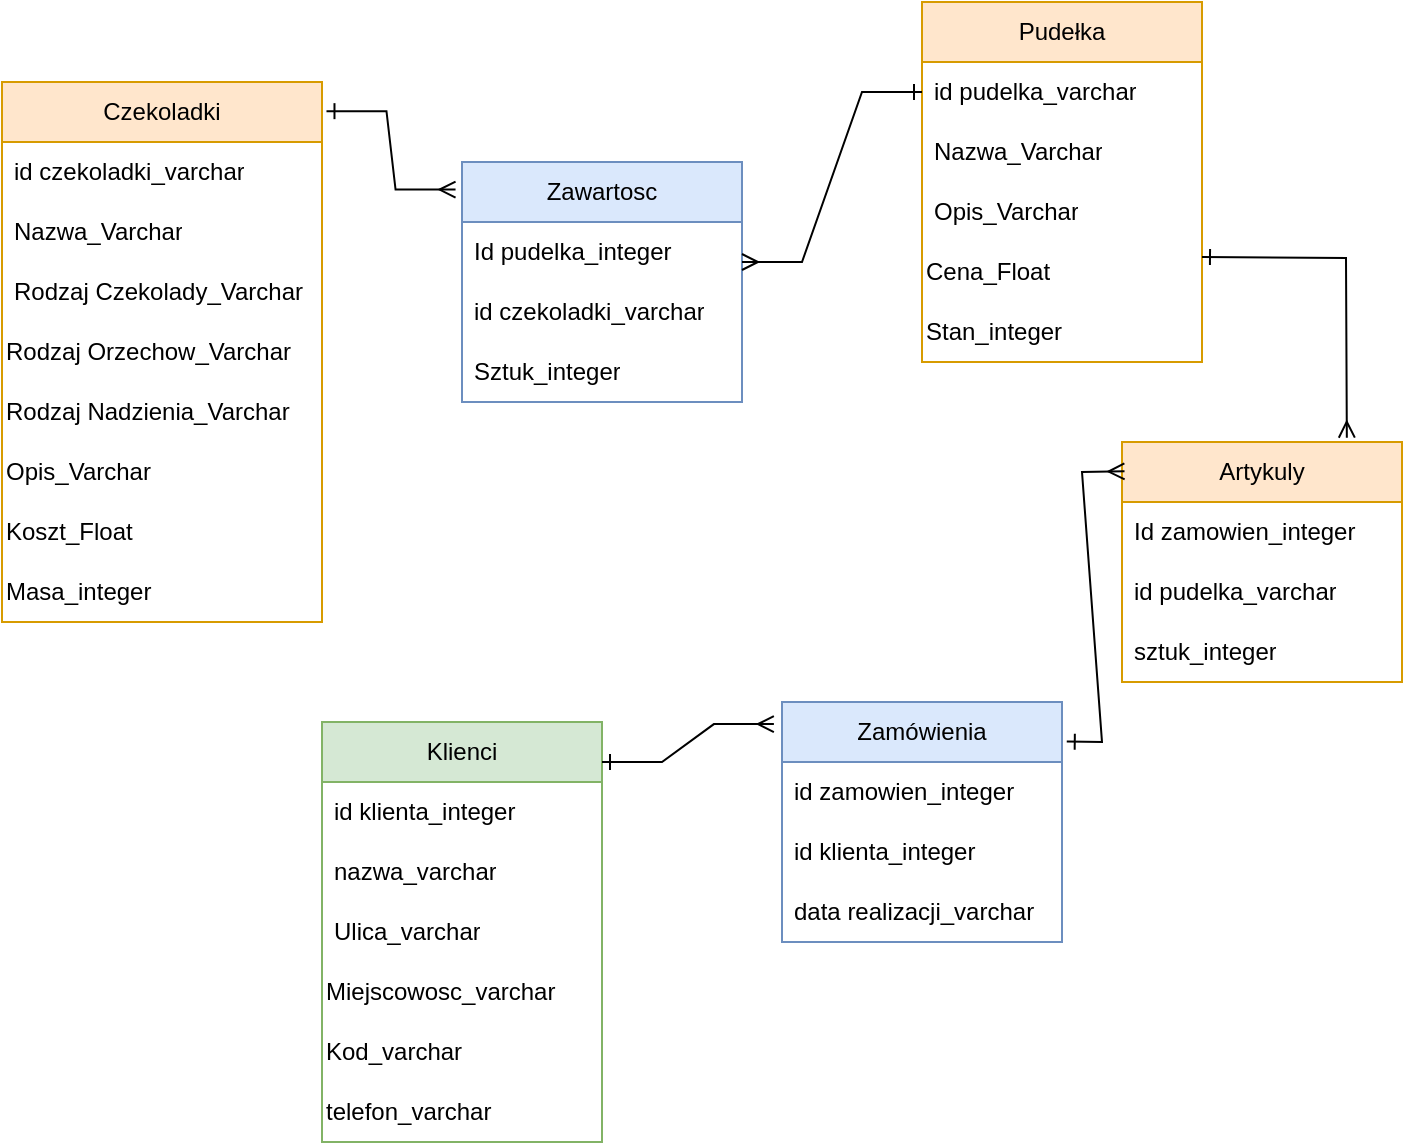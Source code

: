 <mxfile version="22.0.2" type="device">
  <diagram name="Strona-1" id="XgFJyL1xfeS4YA1h6N9Q">
    <mxGraphModel dx="1036" dy="614" grid="1" gridSize="10" guides="1" tooltips="1" connect="1" arrows="1" fold="1" page="1" pageScale="1" pageWidth="827" pageHeight="1169" math="0" shadow="0">
      <root>
        <mxCell id="0" />
        <mxCell id="1" parent="0" />
        <mxCell id="_BIB0JXs7cWlQ0NNpIRr-2" value="Czekoladki" style="swimlane;fontStyle=0;childLayout=stackLayout;horizontal=1;startSize=30;horizontalStack=0;resizeParent=1;resizeParentMax=0;resizeLast=0;collapsible=1;marginBottom=0;whiteSpace=wrap;html=1;fillColor=#ffe6cc;strokeColor=#d79b00;" vertex="1" parent="1">
          <mxGeometry x="30" y="70" width="160" height="270" as="geometry" />
        </mxCell>
        <mxCell id="_BIB0JXs7cWlQ0NNpIRr-3" value="id czekoladki_varchar" style="text;strokeColor=none;fillColor=none;align=left;verticalAlign=middle;spacingLeft=4;spacingRight=4;overflow=hidden;points=[[0,0.5],[1,0.5]];portConstraint=eastwest;rotatable=0;whiteSpace=wrap;html=1;" vertex="1" parent="_BIB0JXs7cWlQ0NNpIRr-2">
          <mxGeometry y="30" width="160" height="30" as="geometry" />
        </mxCell>
        <mxCell id="_BIB0JXs7cWlQ0NNpIRr-5" value="Nazwa_Varchar" style="text;strokeColor=none;fillColor=none;align=left;verticalAlign=middle;spacingLeft=4;spacingRight=4;overflow=hidden;points=[[0,0.5],[1,0.5]];portConstraint=eastwest;rotatable=0;whiteSpace=wrap;html=1;" vertex="1" parent="_BIB0JXs7cWlQ0NNpIRr-2">
          <mxGeometry y="60" width="160" height="30" as="geometry" />
        </mxCell>
        <mxCell id="_BIB0JXs7cWlQ0NNpIRr-4" value="Rodzaj Czekolady_Varchar" style="text;strokeColor=none;fillColor=none;align=left;verticalAlign=middle;spacingLeft=4;spacingRight=4;overflow=hidden;points=[[0,0.5],[1,0.5]];portConstraint=eastwest;rotatable=0;whiteSpace=wrap;html=1;" vertex="1" parent="_BIB0JXs7cWlQ0NNpIRr-2">
          <mxGeometry y="90" width="160" height="30" as="geometry" />
        </mxCell>
        <mxCell id="_BIB0JXs7cWlQ0NNpIRr-15" value="Rodzaj Orzechow_Varchar" style="text;html=1;strokeColor=none;fillColor=none;align=left;verticalAlign=middle;whiteSpace=wrap;rounded=0;" vertex="1" parent="_BIB0JXs7cWlQ0NNpIRr-2">
          <mxGeometry y="120" width="160" height="30" as="geometry" />
        </mxCell>
        <mxCell id="_BIB0JXs7cWlQ0NNpIRr-16" value="Rodzaj Nadzienia_Varchar" style="text;html=1;strokeColor=none;fillColor=none;align=left;verticalAlign=middle;whiteSpace=wrap;rounded=0;" vertex="1" parent="_BIB0JXs7cWlQ0NNpIRr-2">
          <mxGeometry y="150" width="160" height="30" as="geometry" />
        </mxCell>
        <mxCell id="_BIB0JXs7cWlQ0NNpIRr-17" value="Opis_Varchar" style="text;html=1;strokeColor=none;fillColor=none;align=left;verticalAlign=middle;whiteSpace=wrap;rounded=0;" vertex="1" parent="_BIB0JXs7cWlQ0NNpIRr-2">
          <mxGeometry y="180" width="160" height="30" as="geometry" />
        </mxCell>
        <mxCell id="_BIB0JXs7cWlQ0NNpIRr-18" value="Koszt_Float" style="text;html=1;strokeColor=none;fillColor=none;align=left;verticalAlign=middle;whiteSpace=wrap;rounded=0;" vertex="1" parent="_BIB0JXs7cWlQ0NNpIRr-2">
          <mxGeometry y="210" width="160" height="30" as="geometry" />
        </mxCell>
        <mxCell id="_BIB0JXs7cWlQ0NNpIRr-19" value="Masa_integer" style="text;html=1;strokeColor=none;fillColor=none;align=left;verticalAlign=middle;whiteSpace=wrap;rounded=0;" vertex="1" parent="_BIB0JXs7cWlQ0NNpIRr-2">
          <mxGeometry y="240" width="160" height="30" as="geometry" />
        </mxCell>
        <mxCell id="_BIB0JXs7cWlQ0NNpIRr-6" value="Zamówienia" style="swimlane;fontStyle=0;childLayout=stackLayout;horizontal=1;startSize=30;horizontalStack=0;resizeParent=1;resizeParentMax=0;resizeLast=0;collapsible=1;marginBottom=0;whiteSpace=wrap;html=1;fillColor=#dae8fc;strokeColor=#6c8ebf;" vertex="1" parent="1">
          <mxGeometry x="420" y="380" width="140" height="120" as="geometry" />
        </mxCell>
        <mxCell id="_BIB0JXs7cWlQ0NNpIRr-7" value="id zamowien_integer" style="text;strokeColor=none;fillColor=none;align=left;verticalAlign=middle;spacingLeft=4;spacingRight=4;overflow=hidden;points=[[0,0.5],[1,0.5]];portConstraint=eastwest;rotatable=0;whiteSpace=wrap;html=1;" vertex="1" parent="_BIB0JXs7cWlQ0NNpIRr-6">
          <mxGeometry y="30" width="140" height="30" as="geometry" />
        </mxCell>
        <mxCell id="_BIB0JXs7cWlQ0NNpIRr-8" value="id klienta_integer" style="text;strokeColor=none;fillColor=none;align=left;verticalAlign=middle;spacingLeft=4;spacingRight=4;overflow=hidden;points=[[0,0.5],[1,0.5]];portConstraint=eastwest;rotatable=0;whiteSpace=wrap;html=1;" vertex="1" parent="_BIB0JXs7cWlQ0NNpIRr-6">
          <mxGeometry y="60" width="140" height="30" as="geometry" />
        </mxCell>
        <mxCell id="_BIB0JXs7cWlQ0NNpIRr-9" value="data realizacji_varchar" style="text;strokeColor=none;fillColor=none;align=left;verticalAlign=middle;spacingLeft=4;spacingRight=4;overflow=hidden;points=[[0,0.5],[1,0.5]];portConstraint=eastwest;rotatable=0;whiteSpace=wrap;html=1;" vertex="1" parent="_BIB0JXs7cWlQ0NNpIRr-6">
          <mxGeometry y="90" width="140" height="30" as="geometry" />
        </mxCell>
        <mxCell id="_BIB0JXs7cWlQ0NNpIRr-10" value="Artykuly" style="swimlane;fontStyle=0;childLayout=stackLayout;horizontal=1;startSize=30;horizontalStack=0;resizeParent=1;resizeParentMax=0;resizeLast=0;collapsible=1;marginBottom=0;whiteSpace=wrap;html=1;fillColor=#ffe6cc;strokeColor=#d79b00;" vertex="1" parent="1">
          <mxGeometry x="590" y="250" width="140" height="120" as="geometry" />
        </mxCell>
        <mxCell id="_BIB0JXs7cWlQ0NNpIRr-11" value="Id zamowien_integer" style="text;strokeColor=none;fillColor=none;align=left;verticalAlign=middle;spacingLeft=4;spacingRight=4;overflow=hidden;points=[[0,0.5],[1,0.5]];portConstraint=eastwest;rotatable=0;whiteSpace=wrap;html=1;" vertex="1" parent="_BIB0JXs7cWlQ0NNpIRr-10">
          <mxGeometry y="30" width="140" height="30" as="geometry" />
        </mxCell>
        <mxCell id="_BIB0JXs7cWlQ0NNpIRr-12" value="id pudelka_varchar" style="text;strokeColor=none;fillColor=none;align=left;verticalAlign=middle;spacingLeft=4;spacingRight=4;overflow=hidden;points=[[0,0.5],[1,0.5]];portConstraint=eastwest;rotatable=0;whiteSpace=wrap;html=1;" vertex="1" parent="_BIB0JXs7cWlQ0NNpIRr-10">
          <mxGeometry y="60" width="140" height="30" as="geometry" />
        </mxCell>
        <mxCell id="_BIB0JXs7cWlQ0NNpIRr-13" value="sztuk_integer" style="text;strokeColor=none;fillColor=none;align=left;verticalAlign=middle;spacingLeft=4;spacingRight=4;overflow=hidden;points=[[0,0.5],[1,0.5]];portConstraint=eastwest;rotatable=0;whiteSpace=wrap;html=1;" vertex="1" parent="_BIB0JXs7cWlQ0NNpIRr-10">
          <mxGeometry y="90" width="140" height="30" as="geometry" />
        </mxCell>
        <mxCell id="_BIB0JXs7cWlQ0NNpIRr-20" value="Klienci" style="swimlane;fontStyle=0;childLayout=stackLayout;horizontal=1;startSize=30;horizontalStack=0;resizeParent=1;resizeParentMax=0;resizeLast=0;collapsible=1;marginBottom=0;whiteSpace=wrap;html=1;fillColor=#d5e8d4;strokeColor=#82b366;" vertex="1" parent="1">
          <mxGeometry x="190" y="390" width="140" height="210" as="geometry" />
        </mxCell>
        <mxCell id="_BIB0JXs7cWlQ0NNpIRr-21" value="id klienta_integer" style="text;strokeColor=none;fillColor=none;align=left;verticalAlign=middle;spacingLeft=4;spacingRight=4;overflow=hidden;points=[[0,0.5],[1,0.5]];portConstraint=eastwest;rotatable=0;whiteSpace=wrap;html=1;" vertex="1" parent="_BIB0JXs7cWlQ0NNpIRr-20">
          <mxGeometry y="30" width="140" height="30" as="geometry" />
        </mxCell>
        <mxCell id="_BIB0JXs7cWlQ0NNpIRr-22" value="nazwa_varchar" style="text;strokeColor=none;fillColor=none;align=left;verticalAlign=middle;spacingLeft=4;spacingRight=4;overflow=hidden;points=[[0,0.5],[1,0.5]];portConstraint=eastwest;rotatable=0;whiteSpace=wrap;html=1;" vertex="1" parent="_BIB0JXs7cWlQ0NNpIRr-20">
          <mxGeometry y="60" width="140" height="30" as="geometry" />
        </mxCell>
        <mxCell id="_BIB0JXs7cWlQ0NNpIRr-23" value="Ulica_varchar" style="text;strokeColor=none;fillColor=none;align=left;verticalAlign=middle;spacingLeft=4;spacingRight=4;overflow=hidden;points=[[0,0.5],[1,0.5]];portConstraint=eastwest;rotatable=0;whiteSpace=wrap;html=1;" vertex="1" parent="_BIB0JXs7cWlQ0NNpIRr-20">
          <mxGeometry y="90" width="140" height="30" as="geometry" />
        </mxCell>
        <mxCell id="_BIB0JXs7cWlQ0NNpIRr-24" value="Miejscowosc_varchar" style="text;html=1;strokeColor=none;fillColor=none;align=left;verticalAlign=middle;whiteSpace=wrap;rounded=0;" vertex="1" parent="_BIB0JXs7cWlQ0NNpIRr-20">
          <mxGeometry y="120" width="140" height="30" as="geometry" />
        </mxCell>
        <mxCell id="_BIB0JXs7cWlQ0NNpIRr-25" value="Kod_varchar" style="text;html=1;strokeColor=none;fillColor=none;align=left;verticalAlign=middle;whiteSpace=wrap;rounded=0;" vertex="1" parent="_BIB0JXs7cWlQ0NNpIRr-20">
          <mxGeometry y="150" width="140" height="30" as="geometry" />
        </mxCell>
        <mxCell id="_BIB0JXs7cWlQ0NNpIRr-26" value="telefon_varchar" style="text;html=1;strokeColor=none;fillColor=none;align=left;verticalAlign=middle;whiteSpace=wrap;rounded=0;" vertex="1" parent="_BIB0JXs7cWlQ0NNpIRr-20">
          <mxGeometry y="180" width="140" height="30" as="geometry" />
        </mxCell>
        <mxCell id="_BIB0JXs7cWlQ0NNpIRr-27" value="Pudełka" style="swimlane;fontStyle=0;childLayout=stackLayout;horizontal=1;startSize=30;horizontalStack=0;resizeParent=1;resizeParentMax=0;resizeLast=0;collapsible=1;marginBottom=0;whiteSpace=wrap;html=1;fillColor=#ffe6cc;strokeColor=#d79b00;" vertex="1" parent="1">
          <mxGeometry x="490" y="30" width="140" height="180" as="geometry" />
        </mxCell>
        <mxCell id="_BIB0JXs7cWlQ0NNpIRr-28" value="id pudelka_varchar" style="text;strokeColor=none;fillColor=none;align=left;verticalAlign=middle;spacingLeft=4;spacingRight=4;overflow=hidden;points=[[0,0.5],[1,0.5]];portConstraint=eastwest;rotatable=0;whiteSpace=wrap;html=1;" vertex="1" parent="_BIB0JXs7cWlQ0NNpIRr-27">
          <mxGeometry y="30" width="140" height="30" as="geometry" />
        </mxCell>
        <mxCell id="_BIB0JXs7cWlQ0NNpIRr-29" value="Nazwa_Varchar" style="text;strokeColor=none;fillColor=none;align=left;verticalAlign=middle;spacingLeft=4;spacingRight=4;overflow=hidden;points=[[0,0.5],[1,0.5]];portConstraint=eastwest;rotatable=0;whiteSpace=wrap;html=1;" vertex="1" parent="_BIB0JXs7cWlQ0NNpIRr-27">
          <mxGeometry y="60" width="140" height="30" as="geometry" />
        </mxCell>
        <mxCell id="_BIB0JXs7cWlQ0NNpIRr-30" value="Opis_Varchar" style="text;strokeColor=none;fillColor=none;align=left;verticalAlign=middle;spacingLeft=4;spacingRight=4;overflow=hidden;points=[[0,0.5],[1,0.5]];portConstraint=eastwest;rotatable=0;whiteSpace=wrap;html=1;" vertex="1" parent="_BIB0JXs7cWlQ0NNpIRr-27">
          <mxGeometry y="90" width="140" height="30" as="geometry" />
        </mxCell>
        <mxCell id="_BIB0JXs7cWlQ0NNpIRr-31" value="Cena_Float" style="text;html=1;strokeColor=none;fillColor=none;align=left;verticalAlign=middle;whiteSpace=wrap;rounded=0;" vertex="1" parent="_BIB0JXs7cWlQ0NNpIRr-27">
          <mxGeometry y="120" width="140" height="30" as="geometry" />
        </mxCell>
        <mxCell id="_BIB0JXs7cWlQ0NNpIRr-32" value="Stan_integer" style="text;html=1;strokeColor=none;fillColor=none;align=left;verticalAlign=middle;whiteSpace=wrap;rounded=0;" vertex="1" parent="_BIB0JXs7cWlQ0NNpIRr-27">
          <mxGeometry y="150" width="140" height="30" as="geometry" />
        </mxCell>
        <mxCell id="_BIB0JXs7cWlQ0NNpIRr-33" value="Zawartosc" style="swimlane;fontStyle=0;childLayout=stackLayout;horizontal=1;startSize=30;horizontalStack=0;resizeParent=1;resizeParentMax=0;resizeLast=0;collapsible=1;marginBottom=0;whiteSpace=wrap;html=1;fillColor=#dae8fc;strokeColor=#6c8ebf;" vertex="1" parent="1">
          <mxGeometry x="260" y="110" width="140" height="120" as="geometry" />
        </mxCell>
        <mxCell id="_BIB0JXs7cWlQ0NNpIRr-34" value="Id pudelka_integer" style="text;strokeColor=none;fillColor=none;align=left;verticalAlign=middle;spacingLeft=4;spacingRight=4;overflow=hidden;points=[[0,0.5],[1,0.5]];portConstraint=eastwest;rotatable=0;whiteSpace=wrap;html=1;" vertex="1" parent="_BIB0JXs7cWlQ0NNpIRr-33">
          <mxGeometry y="30" width="140" height="30" as="geometry" />
        </mxCell>
        <mxCell id="_BIB0JXs7cWlQ0NNpIRr-35" value="id czekoladki_varchar" style="text;strokeColor=none;fillColor=none;align=left;verticalAlign=middle;spacingLeft=4;spacingRight=4;overflow=hidden;points=[[0,0.5],[1,0.5]];portConstraint=eastwest;rotatable=0;whiteSpace=wrap;html=1;" vertex="1" parent="_BIB0JXs7cWlQ0NNpIRr-33">
          <mxGeometry y="60" width="140" height="30" as="geometry" />
        </mxCell>
        <mxCell id="_BIB0JXs7cWlQ0NNpIRr-36" value="Sztuk_integer" style="text;strokeColor=none;fillColor=none;align=left;verticalAlign=middle;spacingLeft=4;spacingRight=4;overflow=hidden;points=[[0,0.5],[1,0.5]];portConstraint=eastwest;rotatable=0;whiteSpace=wrap;html=1;" vertex="1" parent="_BIB0JXs7cWlQ0NNpIRr-33">
          <mxGeometry y="90" width="140" height="30" as="geometry" />
        </mxCell>
        <mxCell id="_BIB0JXs7cWlQ0NNpIRr-47" value="" style="edgeStyle=entityRelationEdgeStyle;fontSize=12;html=1;endArrow=ERmany;startArrow=ERone;rounded=0;exitX=1.014;exitY=0.054;exitDx=0;exitDy=0;exitPerimeter=0;entryX=-0.023;entryY=0.115;entryDx=0;entryDy=0;entryPerimeter=0;startFill=0;" edge="1" parent="1" source="_BIB0JXs7cWlQ0NNpIRr-2" target="_BIB0JXs7cWlQ0NNpIRr-33">
          <mxGeometry width="100" height="100" relative="1" as="geometry">
            <mxPoint x="170" y="160" as="sourcePoint" />
            <mxPoint x="270" y="60" as="targetPoint" />
          </mxGeometry>
        </mxCell>
        <mxCell id="_BIB0JXs7cWlQ0NNpIRr-49" value="" style="edgeStyle=entityRelationEdgeStyle;fontSize=12;html=1;endArrow=ERmany;startArrow=ERone;rounded=0;entryX=-0.029;entryY=0.092;entryDx=0;entryDy=0;entryPerimeter=0;endFill=0;startFill=0;" edge="1" parent="1" target="_BIB0JXs7cWlQ0NNpIRr-6">
          <mxGeometry width="100" height="100" relative="1" as="geometry">
            <mxPoint x="330" y="410" as="sourcePoint" />
            <mxPoint x="430" y="310" as="targetPoint" />
          </mxGeometry>
        </mxCell>
        <mxCell id="_BIB0JXs7cWlQ0NNpIRr-50" value="" style="endArrow=ERmany;html=1;rounded=0;exitX=1.017;exitY=0.165;exitDx=0;exitDy=0;exitPerimeter=0;entryX=0.009;entryY=0.122;entryDx=0;entryDy=0;entryPerimeter=0;startArrow=ERone;startFill=0;endFill=0;" edge="1" parent="1" source="_BIB0JXs7cWlQ0NNpIRr-6" target="_BIB0JXs7cWlQ0NNpIRr-10">
          <mxGeometry relative="1" as="geometry">
            <mxPoint x="330" y="300" as="sourcePoint" />
            <mxPoint x="490" y="300" as="targetPoint" />
            <Array as="points">
              <mxPoint x="580" y="400" />
              <mxPoint x="570" y="265" />
            </Array>
          </mxGeometry>
        </mxCell>
        <mxCell id="_BIB0JXs7cWlQ0NNpIRr-53" value="" style="edgeStyle=entityRelationEdgeStyle;fontSize=12;html=1;endArrow=ERone;startArrow=ERmany;rounded=0;entryX=0;entryY=0.5;entryDx=0;entryDy=0;startFill=0;endFill=0;" edge="1" parent="1" target="_BIB0JXs7cWlQ0NNpIRr-28">
          <mxGeometry width="100" height="100" relative="1" as="geometry">
            <mxPoint x="400" y="160" as="sourcePoint" />
            <mxPoint x="500" y="60" as="targetPoint" />
          </mxGeometry>
        </mxCell>
        <mxCell id="_BIB0JXs7cWlQ0NNpIRr-54" value="" style="endArrow=ERmany;html=1;rounded=0;exitX=1;exitY=0.25;exitDx=0;exitDy=0;entryX=0.803;entryY=-0.018;entryDx=0;entryDy=0;entryPerimeter=0;startArrow=ERone;startFill=0;endFill=0;" edge="1" parent="1" source="_BIB0JXs7cWlQ0NNpIRr-31" target="_BIB0JXs7cWlQ0NNpIRr-10">
          <mxGeometry relative="1" as="geometry">
            <mxPoint x="330" y="300" as="sourcePoint" />
            <mxPoint x="490" y="300" as="targetPoint" />
            <Array as="points">
              <mxPoint x="702" y="158" />
            </Array>
          </mxGeometry>
        </mxCell>
      </root>
    </mxGraphModel>
  </diagram>
</mxfile>
